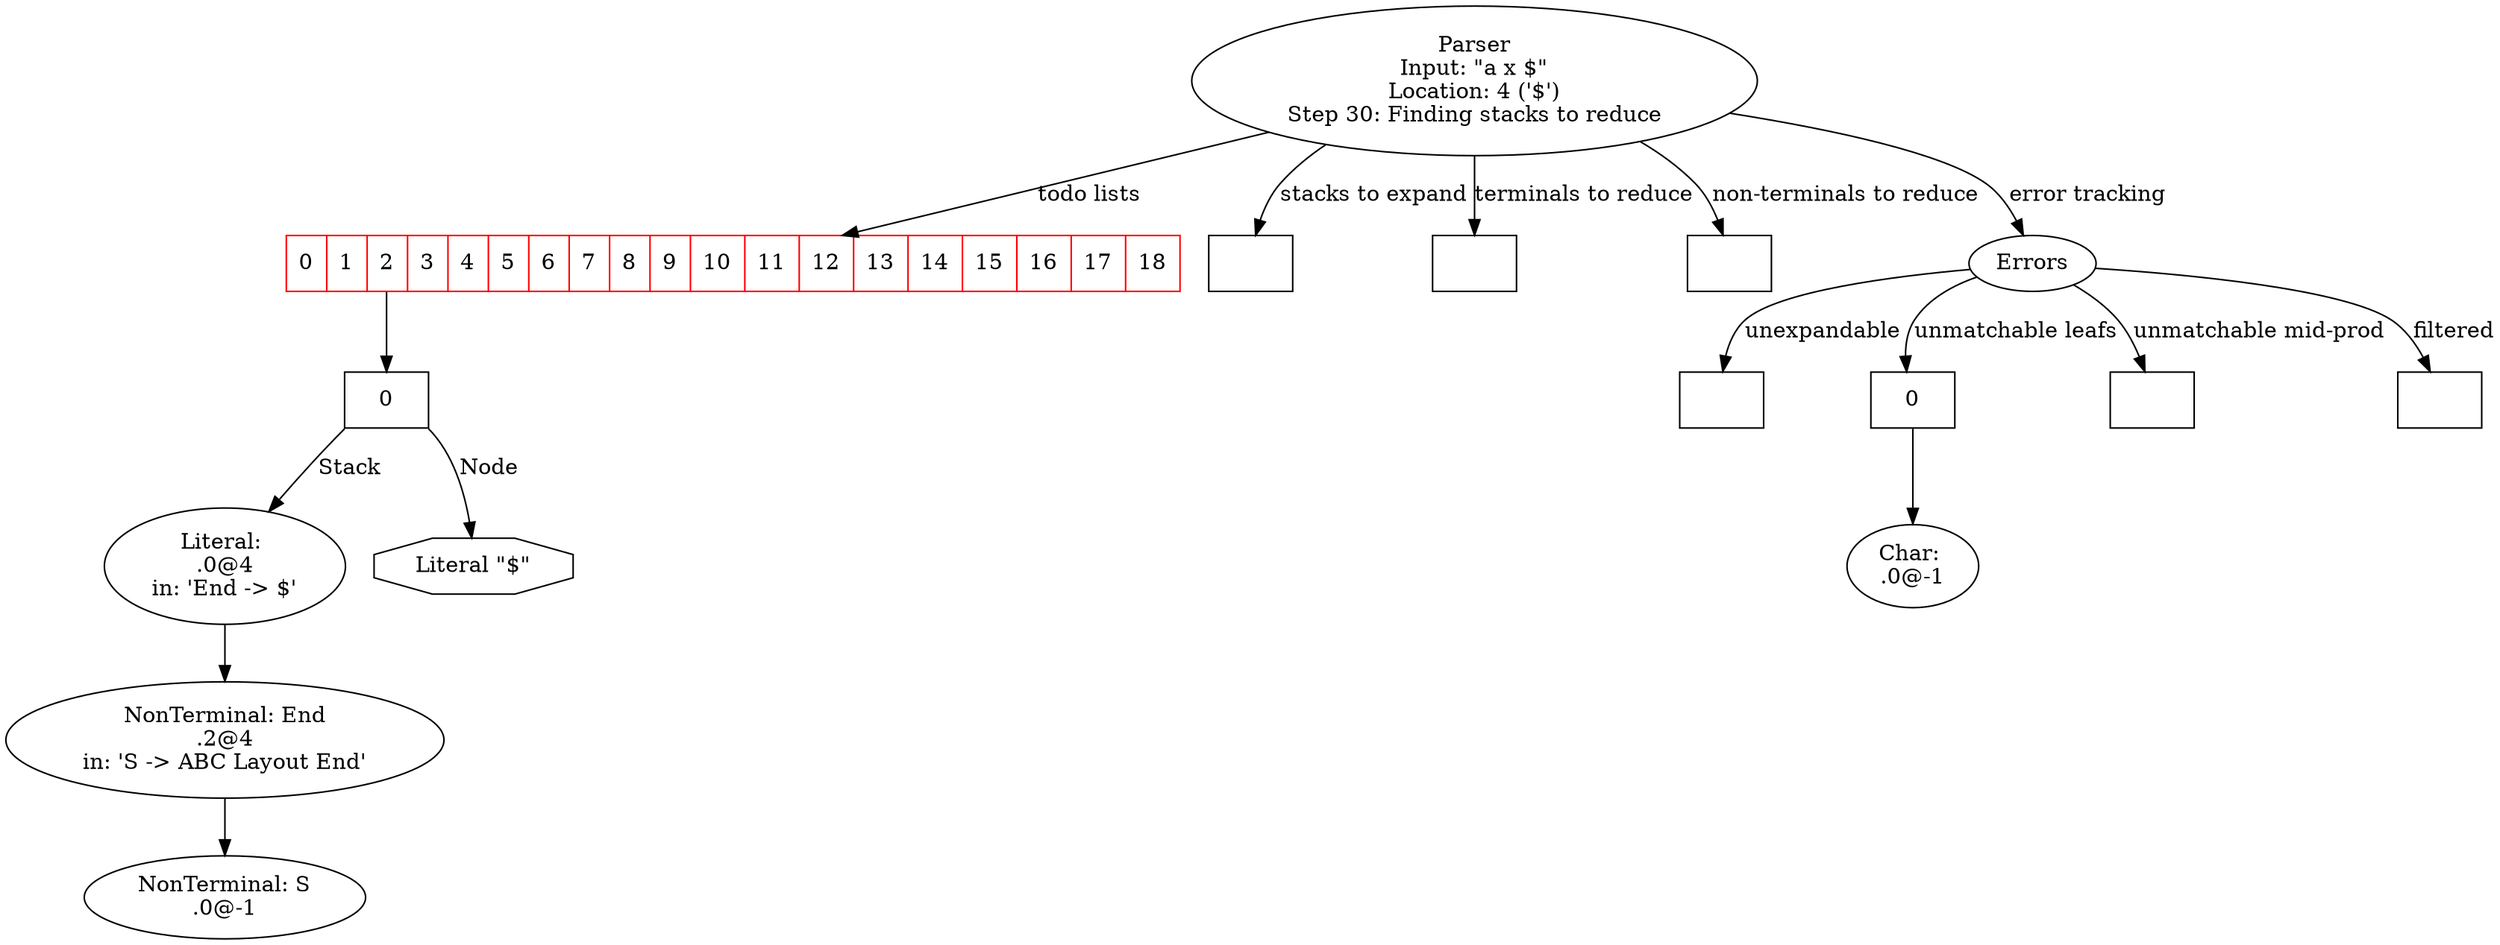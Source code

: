digraph Parser {
"Parser"["label"="Parser\nInput: \"a x $\"\nLocation: 4 ('$')\nStep 30: Finding stacks to reduce"];
"todo-2"["label"="<0> 0", "shape"="record"];
"86"["label"="Literal: \n.0@4\nin: 'End -> $'"];
"37"["label"="NonTerminal: End\n.2@4\nin: 'S -> ABC Layout End'"];
"-1"["label"="NonTerminal: S\n.0@-1"];
"37" -> "-1";
"86" -> "37";
"todo-2":"0":sw -> "86"["label"="Stack"];
"412375354"["shape"="octagon", "label"="Literal \"$\""];
"todo-2":"0":se -> "412375354"["label"="Node"];
"todoLists":"2" -> "todo-2";
"todoLists"["label"="<0> 0 | <1> 1 | <2> 2 | <3> 3 | <4> 4 | <5> 5 | <6> 6 | <7> 7 | <8> 8 | <9> 9 | <10> 10 | <11> 11 | <12> 12 | <13> 13 | <14> 14 | <15> 15 | <16> 16 | <17> 17 | <18> 18", "shape"="record", "color"="red"];
"Parser" -> "todoLists"["label"="todo lists"];
"stacksToExpand"["label"="", "shape"="record"];
"Parser" -> "stacksToExpand"["label"="stacks to expand"];
"terminalsToReduce"["label"="", "shape"="record"];
"Parser" -> "terminalsToReduce"["label"="terminals to reduce"];
"nonTerminalsToReduce"["label"="", "shape"="record"];
"Parser" -> "nonTerminalsToReduce"["label"="non-terminals to reduce"];
"unexpandableNodes"["label"="", "shape"="record"];
"78"["label"="Char: \n.0@-1"];
"unmatchableLeafNodes":"0" -> "78";
"unmatchableLeafNodes"["label"="<0> 0", "shape"="record"];
"unmatchableMidProductionNodes"["shape"="record", "label"=""];
"filteredNodes"["label"="", "shape"="record"];
"error"["label"="Errors"];
"Parser" -> "error"["label"="error tracking"];
"error" -> "unexpandableNodes"["label"="unexpandable"];
"error" -> "unmatchableLeafNodes"["label"="unmatchable leafs"];
"error" -> "unmatchableMidProductionNodes"["label"="unmatchable mid-prod"];
"error" -> "filteredNodes"["label"="filtered"];
}
